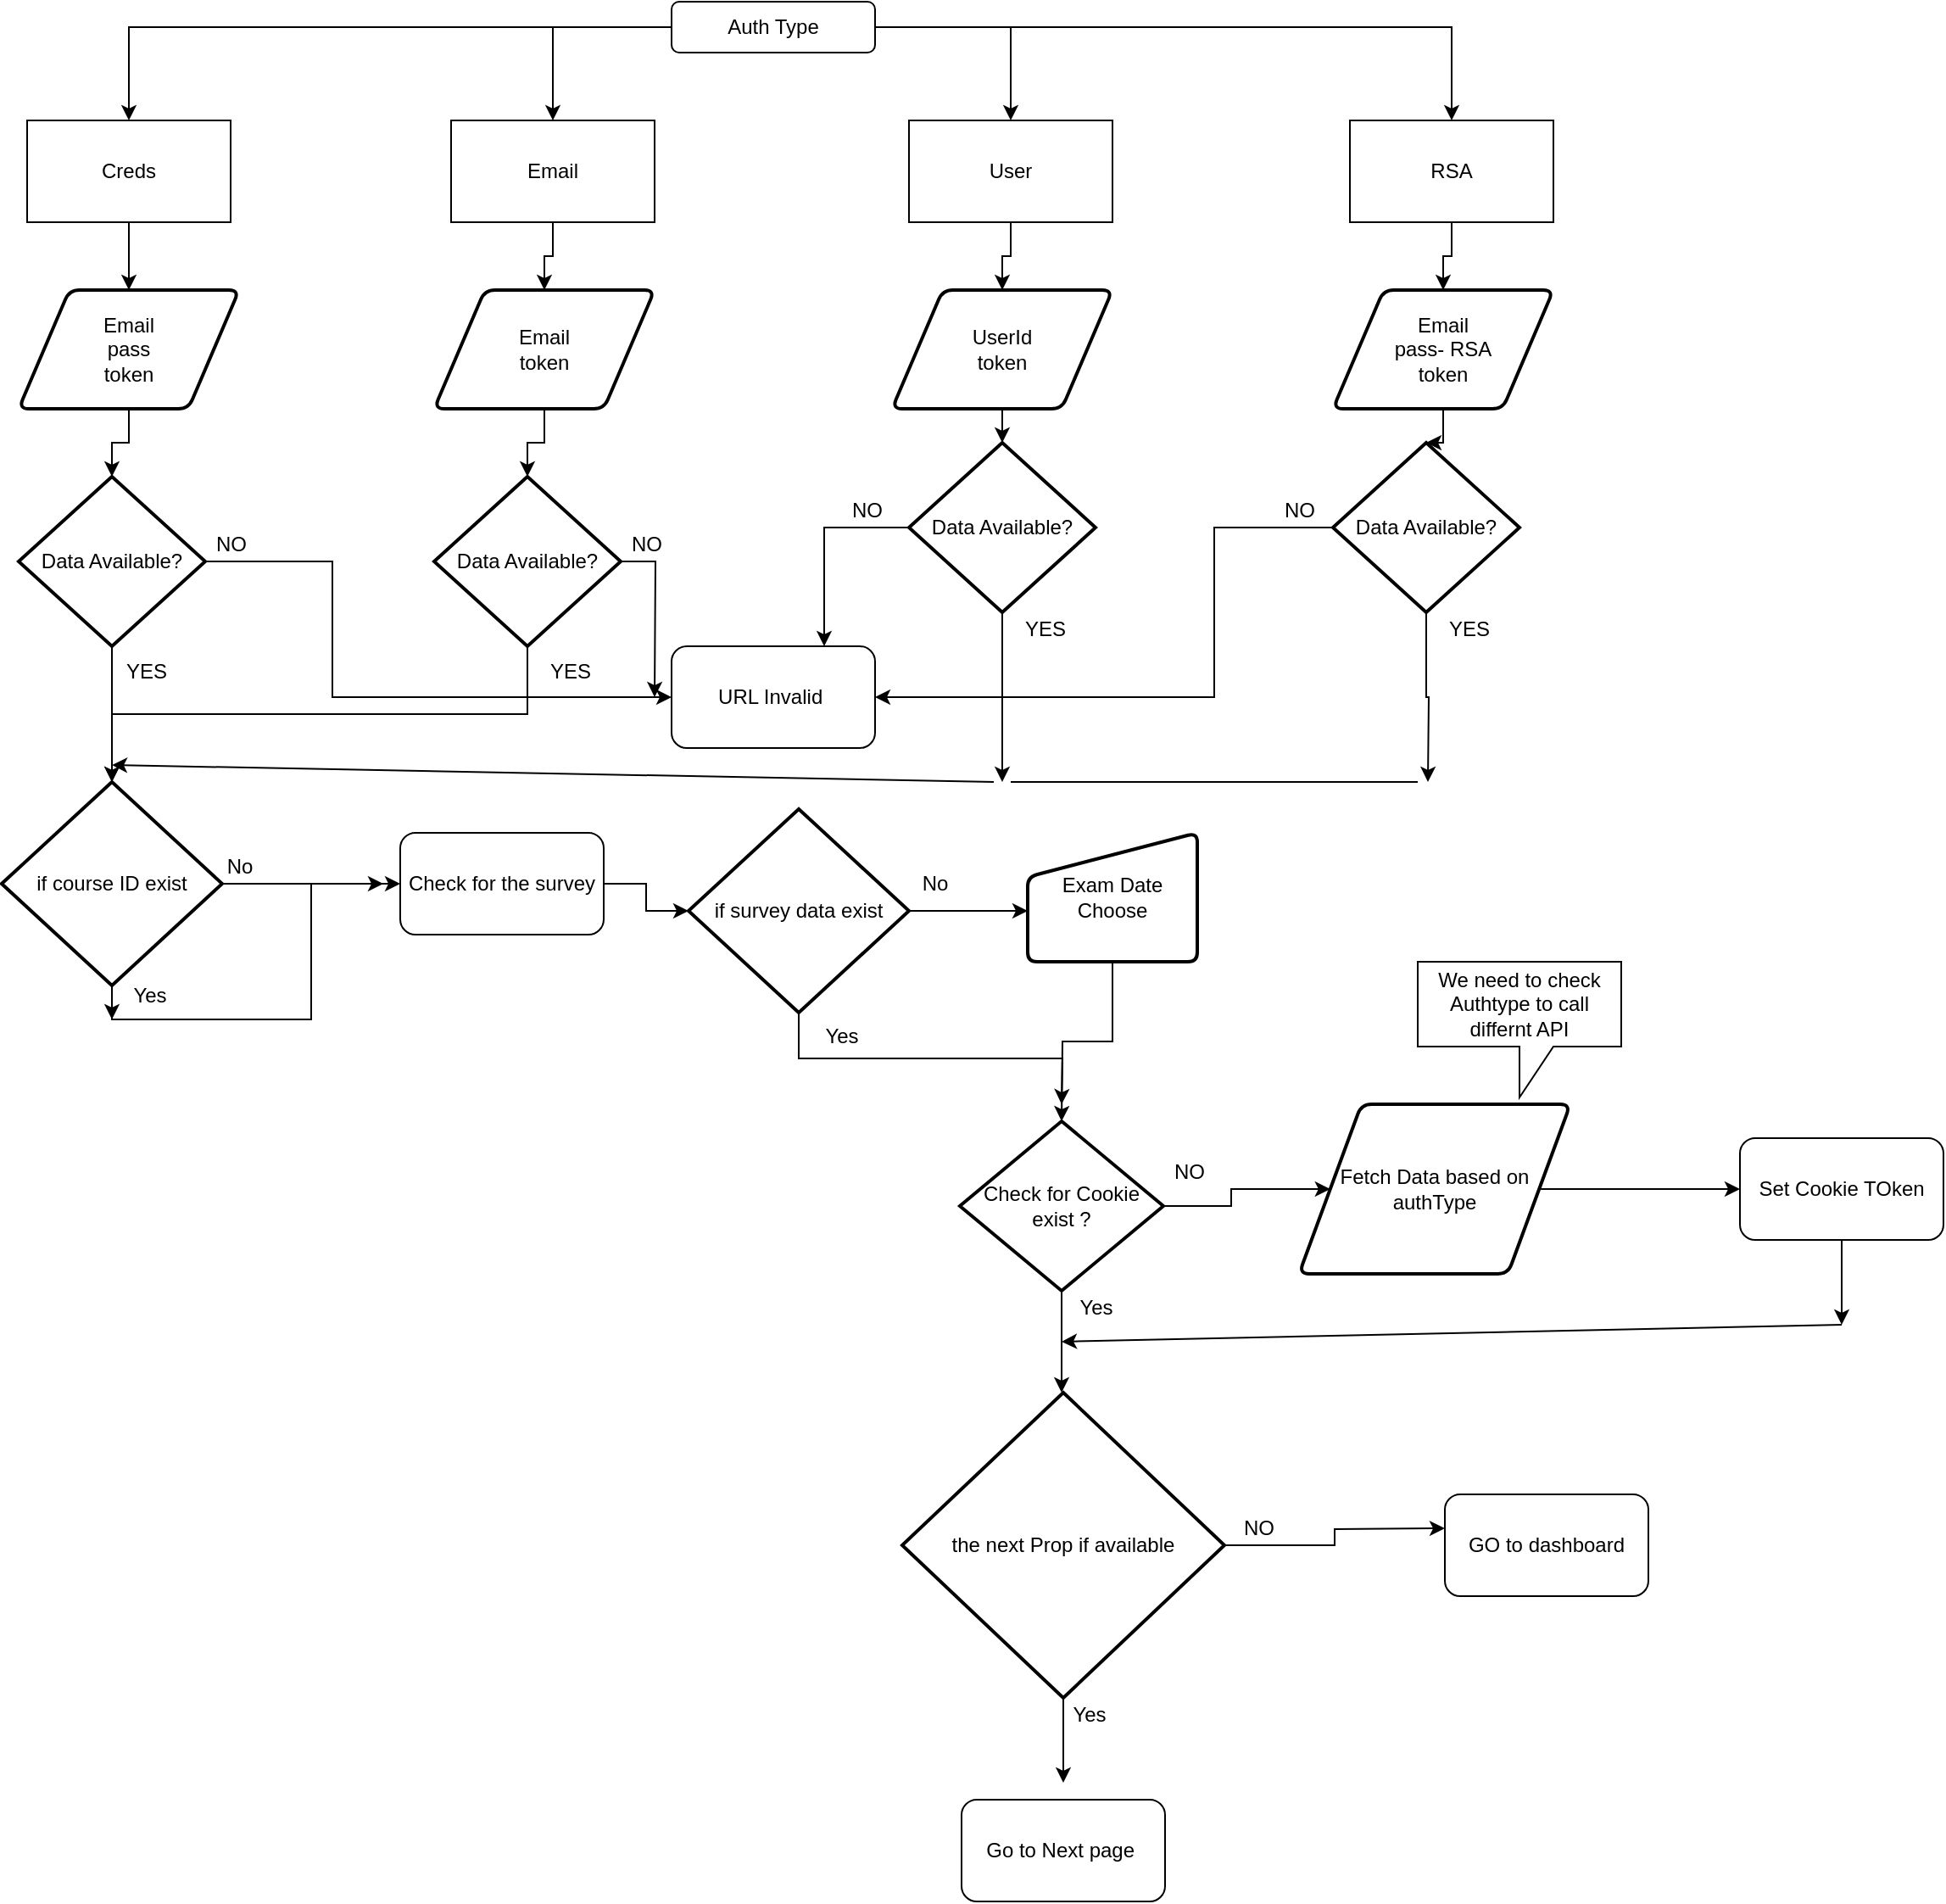 <mxfile version="13.6.4" type="github">
  <diagram name="Page-1" id="74e2e168-ea6b-b213-b513-2b3c1d86103e">
    <mxGraphModel dx="1635" dy="862" grid="1" gridSize="10" guides="1" tooltips="1" connect="1" arrows="1" fold="1" page="1" pageScale="1" pageWidth="850" pageHeight="1400" background="#ffffff" math="0" shadow="0">
      <root>
        <mxCell id="0" />
        <mxCell id="1" parent="0" />
        <mxCell id="xJg55t27PuIyZlP2slNI-10" style="edgeStyle=orthogonalEdgeStyle;rounded=0;orthogonalLoop=1;jettySize=auto;html=1;entryX=0.5;entryY=0;entryDx=0;entryDy=0;" edge="1" parent="1" source="xJg55t27PuIyZlP2slNI-3" target="xJg55t27PuIyZlP2slNI-4">
          <mxGeometry relative="1" as="geometry" />
        </mxCell>
        <mxCell id="xJg55t27PuIyZlP2slNI-11" style="edgeStyle=orthogonalEdgeStyle;rounded=0;orthogonalLoop=1;jettySize=auto;html=1;" edge="1" parent="1" source="xJg55t27PuIyZlP2slNI-3" target="xJg55t27PuIyZlP2slNI-6">
          <mxGeometry relative="1" as="geometry" />
        </mxCell>
        <mxCell id="xJg55t27PuIyZlP2slNI-12" style="edgeStyle=orthogonalEdgeStyle;rounded=0;orthogonalLoop=1;jettySize=auto;html=1;entryX=0.5;entryY=0;entryDx=0;entryDy=0;" edge="1" parent="1" source="xJg55t27PuIyZlP2slNI-3" target="xJg55t27PuIyZlP2slNI-9">
          <mxGeometry relative="1" as="geometry" />
        </mxCell>
        <mxCell id="xJg55t27PuIyZlP2slNI-13" style="edgeStyle=orthogonalEdgeStyle;rounded=0;orthogonalLoop=1;jettySize=auto;html=1;" edge="1" parent="1" source="xJg55t27PuIyZlP2slNI-3" target="xJg55t27PuIyZlP2slNI-8">
          <mxGeometry relative="1" as="geometry" />
        </mxCell>
        <mxCell id="xJg55t27PuIyZlP2slNI-3" value="Auth Type" style="rounded=1;whiteSpace=wrap;html=1;" vertex="1" parent="1">
          <mxGeometry x="480" y="20" width="120" height="30" as="geometry" />
        </mxCell>
        <mxCell id="xJg55t27PuIyZlP2slNI-15" style="edgeStyle=orthogonalEdgeStyle;rounded=0;orthogonalLoop=1;jettySize=auto;html=1;exitX=0.5;exitY=1;exitDx=0;exitDy=0;entryX=0.5;entryY=0;entryDx=0;entryDy=0;" edge="1" parent="1" source="xJg55t27PuIyZlP2slNI-4" target="xJg55t27PuIyZlP2slNI-14">
          <mxGeometry relative="1" as="geometry" />
        </mxCell>
        <mxCell id="xJg55t27PuIyZlP2slNI-4" value="Creds" style="rounded=0;whiteSpace=wrap;html=1;" vertex="1" parent="1">
          <mxGeometry x="100" y="90" width="120" height="60" as="geometry" />
        </mxCell>
        <mxCell id="xJg55t27PuIyZlP2slNI-19" style="edgeStyle=orthogonalEdgeStyle;rounded=0;orthogonalLoop=1;jettySize=auto;html=1;entryX=0.5;entryY=0;entryDx=0;entryDy=0;" edge="1" parent="1" source="xJg55t27PuIyZlP2slNI-6" target="xJg55t27PuIyZlP2slNI-16">
          <mxGeometry relative="1" as="geometry" />
        </mxCell>
        <mxCell id="xJg55t27PuIyZlP2slNI-6" value="Email" style="rounded=0;whiteSpace=wrap;html=1;" vertex="1" parent="1">
          <mxGeometry x="350" y="90" width="120" height="60" as="geometry" />
        </mxCell>
        <mxCell id="xJg55t27PuIyZlP2slNI-20" style="edgeStyle=orthogonalEdgeStyle;rounded=0;orthogonalLoop=1;jettySize=auto;html=1;" edge="1" parent="1" source="xJg55t27PuIyZlP2slNI-8" target="xJg55t27PuIyZlP2slNI-17">
          <mxGeometry relative="1" as="geometry">
            <mxPoint x="680" y="180" as="targetPoint" />
          </mxGeometry>
        </mxCell>
        <mxCell id="xJg55t27PuIyZlP2slNI-8" value="User" style="rounded=0;whiteSpace=wrap;html=1;" vertex="1" parent="1">
          <mxGeometry x="620" y="90" width="120" height="60" as="geometry" />
        </mxCell>
        <mxCell id="xJg55t27PuIyZlP2slNI-21" style="edgeStyle=orthogonalEdgeStyle;rounded=0;orthogonalLoop=1;jettySize=auto;html=1;entryX=0.5;entryY=0;entryDx=0;entryDy=0;" edge="1" parent="1" source="xJg55t27PuIyZlP2slNI-9" target="xJg55t27PuIyZlP2slNI-18">
          <mxGeometry relative="1" as="geometry" />
        </mxCell>
        <mxCell id="xJg55t27PuIyZlP2slNI-9" value="RSA" style="rounded=0;whiteSpace=wrap;html=1;" vertex="1" parent="1">
          <mxGeometry x="880" y="90" width="120" height="60" as="geometry" />
        </mxCell>
        <mxCell id="xJg55t27PuIyZlP2slNI-26" style="edgeStyle=orthogonalEdgeStyle;rounded=0;orthogonalLoop=1;jettySize=auto;html=1;entryX=0.5;entryY=0;entryDx=0;entryDy=0;entryPerimeter=0;" edge="1" parent="1" source="xJg55t27PuIyZlP2slNI-14" target="xJg55t27PuIyZlP2slNI-22">
          <mxGeometry relative="1" as="geometry" />
        </mxCell>
        <mxCell id="xJg55t27PuIyZlP2slNI-14" value="Email&lt;br&gt;pass&lt;br&gt;token" style="shape=parallelogram;html=1;strokeWidth=2;perimeter=parallelogramPerimeter;whiteSpace=wrap;rounded=1;arcSize=12;size=0.23;" vertex="1" parent="1">
          <mxGeometry x="95" y="190" width="130" height="70" as="geometry" />
        </mxCell>
        <mxCell id="xJg55t27PuIyZlP2slNI-27" style="edgeStyle=orthogonalEdgeStyle;rounded=0;orthogonalLoop=1;jettySize=auto;html=1;entryX=0.5;entryY=0;entryDx=0;entryDy=0;entryPerimeter=0;" edge="1" parent="1" source="xJg55t27PuIyZlP2slNI-16" target="xJg55t27PuIyZlP2slNI-23">
          <mxGeometry relative="1" as="geometry" />
        </mxCell>
        <mxCell id="xJg55t27PuIyZlP2slNI-16" value="Email&lt;br&gt;token" style="shape=parallelogram;html=1;strokeWidth=2;perimeter=parallelogramPerimeter;whiteSpace=wrap;rounded=1;arcSize=12;size=0.23;" vertex="1" parent="1">
          <mxGeometry x="340" y="190" width="130" height="70" as="geometry" />
        </mxCell>
        <mxCell id="xJg55t27PuIyZlP2slNI-28" style="edgeStyle=orthogonalEdgeStyle;rounded=0;orthogonalLoop=1;jettySize=auto;html=1;exitX=0.5;exitY=1;exitDx=0;exitDy=0;" edge="1" parent="1" source="xJg55t27PuIyZlP2slNI-17" target="xJg55t27PuIyZlP2slNI-24">
          <mxGeometry relative="1" as="geometry" />
        </mxCell>
        <mxCell id="xJg55t27PuIyZlP2slNI-17" value="UserId&lt;br&gt;token" style="shape=parallelogram;html=1;strokeWidth=2;perimeter=parallelogramPerimeter;whiteSpace=wrap;rounded=1;arcSize=12;size=0.23;" vertex="1" parent="1">
          <mxGeometry x="610" y="190" width="130" height="70" as="geometry" />
        </mxCell>
        <mxCell id="xJg55t27PuIyZlP2slNI-29" style="edgeStyle=orthogonalEdgeStyle;rounded=0;orthogonalLoop=1;jettySize=auto;html=1;exitX=0.5;exitY=1;exitDx=0;exitDy=0;" edge="1" parent="1" source="xJg55t27PuIyZlP2slNI-18" target="xJg55t27PuIyZlP2slNI-25">
          <mxGeometry relative="1" as="geometry" />
        </mxCell>
        <mxCell id="xJg55t27PuIyZlP2slNI-18" value="Email&lt;br&gt;pass- RSA&lt;br&gt;token" style="shape=parallelogram;html=1;strokeWidth=2;perimeter=parallelogramPerimeter;whiteSpace=wrap;rounded=1;arcSize=12;size=0.23;" vertex="1" parent="1">
          <mxGeometry x="870" y="190" width="130" height="70" as="geometry" />
        </mxCell>
        <mxCell id="xJg55t27PuIyZlP2slNI-30" style="edgeStyle=orthogonalEdgeStyle;rounded=0;orthogonalLoop=1;jettySize=auto;html=1;" edge="1" parent="1" source="xJg55t27PuIyZlP2slNI-22" target="xJg55t27PuIyZlP2slNI-31">
          <mxGeometry relative="1" as="geometry">
            <mxPoint x="310" y="510" as="targetPoint" />
            <Array as="points">
              <mxPoint x="280" y="350" />
              <mxPoint x="280" y="430" />
            </Array>
          </mxGeometry>
        </mxCell>
        <mxCell id="xJg55t27PuIyZlP2slNI-43" style="edgeStyle=orthogonalEdgeStyle;rounded=0;orthogonalLoop=1;jettySize=auto;html=1;" edge="1" parent="1" source="xJg55t27PuIyZlP2slNI-22">
          <mxGeometry relative="1" as="geometry">
            <mxPoint x="150" y="480" as="targetPoint" />
          </mxGeometry>
        </mxCell>
        <mxCell id="xJg55t27PuIyZlP2slNI-22" value="Data Available?" style="strokeWidth=2;html=1;shape=mxgraph.flowchart.decision;whiteSpace=wrap;" vertex="1" parent="1">
          <mxGeometry x="95" y="300" width="110" height="100" as="geometry" />
        </mxCell>
        <mxCell id="xJg55t27PuIyZlP2slNI-39" style="edgeStyle=orthogonalEdgeStyle;rounded=0;orthogonalLoop=1;jettySize=auto;html=1;exitX=1;exitY=0.5;exitDx=0;exitDy=0;exitPerimeter=0;" edge="1" parent="1" source="xJg55t27PuIyZlP2slNI-23">
          <mxGeometry relative="1" as="geometry">
            <mxPoint x="470" y="430" as="targetPoint" />
          </mxGeometry>
        </mxCell>
        <mxCell id="xJg55t27PuIyZlP2slNI-44" style="edgeStyle=orthogonalEdgeStyle;rounded=0;orthogonalLoop=1;jettySize=auto;html=1;exitX=0.5;exitY=1;exitDx=0;exitDy=0;exitPerimeter=0;" edge="1" parent="1" source="xJg55t27PuIyZlP2slNI-23" target="xJg55t27PuIyZlP2slNI-42">
          <mxGeometry relative="1" as="geometry" />
        </mxCell>
        <mxCell id="xJg55t27PuIyZlP2slNI-23" value="Data Available?" style="strokeWidth=2;html=1;shape=mxgraph.flowchart.decision;whiteSpace=wrap;" vertex="1" parent="1">
          <mxGeometry x="340" y="300" width="110" height="100" as="geometry" />
        </mxCell>
        <mxCell id="xJg55t27PuIyZlP2slNI-33" style="edgeStyle=orthogonalEdgeStyle;rounded=0;orthogonalLoop=1;jettySize=auto;html=1;exitX=0;exitY=0.5;exitDx=0;exitDy=0;exitPerimeter=0;entryX=0.75;entryY=0;entryDx=0;entryDy=0;" edge="1" parent="1" source="xJg55t27PuIyZlP2slNI-24" target="xJg55t27PuIyZlP2slNI-31">
          <mxGeometry relative="1" as="geometry" />
        </mxCell>
        <mxCell id="xJg55t27PuIyZlP2slNI-46" style="edgeStyle=orthogonalEdgeStyle;rounded=0;orthogonalLoop=1;jettySize=auto;html=1;" edge="1" parent="1" source="xJg55t27PuIyZlP2slNI-24">
          <mxGeometry relative="1" as="geometry">
            <mxPoint x="675" y="480" as="targetPoint" />
          </mxGeometry>
        </mxCell>
        <mxCell id="xJg55t27PuIyZlP2slNI-24" value="Data Available?" style="strokeWidth=2;html=1;shape=mxgraph.flowchart.decision;whiteSpace=wrap;" vertex="1" parent="1">
          <mxGeometry x="620" y="280" width="110" height="100" as="geometry" />
        </mxCell>
        <mxCell id="xJg55t27PuIyZlP2slNI-34" style="edgeStyle=orthogonalEdgeStyle;rounded=0;orthogonalLoop=1;jettySize=auto;html=1;exitX=0;exitY=0.5;exitDx=0;exitDy=0;exitPerimeter=0;entryX=1;entryY=0.5;entryDx=0;entryDy=0;" edge="1" parent="1" source="xJg55t27PuIyZlP2slNI-25" target="xJg55t27PuIyZlP2slNI-31">
          <mxGeometry relative="1" as="geometry">
            <Array as="points">
              <mxPoint x="800" y="330" />
              <mxPoint x="800" y="430" />
            </Array>
          </mxGeometry>
        </mxCell>
        <mxCell id="xJg55t27PuIyZlP2slNI-51" style="edgeStyle=orthogonalEdgeStyle;rounded=0;orthogonalLoop=1;jettySize=auto;html=1;" edge="1" parent="1" source="xJg55t27PuIyZlP2slNI-25">
          <mxGeometry relative="1" as="geometry">
            <mxPoint x="926" y="480" as="targetPoint" />
          </mxGeometry>
        </mxCell>
        <mxCell id="xJg55t27PuIyZlP2slNI-25" value="Data Available?" style="strokeWidth=2;html=1;shape=mxgraph.flowchart.decision;whiteSpace=wrap;" vertex="1" parent="1">
          <mxGeometry x="870" y="280" width="110" height="100" as="geometry" />
        </mxCell>
        <mxCell id="xJg55t27PuIyZlP2slNI-31" value="URL Invalid&amp;nbsp;" style="rounded=1;whiteSpace=wrap;html=1;" vertex="1" parent="1">
          <mxGeometry x="480" y="400" width="120" height="60" as="geometry" />
        </mxCell>
        <mxCell id="xJg55t27PuIyZlP2slNI-36" value="NO" style="text;html=1;align=center;verticalAlign=middle;resizable=0;points=[];autosize=1;" vertex="1" parent="1">
          <mxGeometry x="835" y="310" width="30" height="20" as="geometry" />
        </mxCell>
        <mxCell id="xJg55t27PuIyZlP2slNI-37" value="NO" style="text;html=1;align=center;verticalAlign=middle;resizable=0;points=[];autosize=1;" vertex="1" parent="1">
          <mxGeometry x="580" y="310" width="30" height="20" as="geometry" />
        </mxCell>
        <mxCell id="xJg55t27PuIyZlP2slNI-38" value="NO" style="text;html=1;align=center;verticalAlign=middle;resizable=0;points=[];autosize=1;" vertex="1" parent="1">
          <mxGeometry x="450" y="330" width="30" height="20" as="geometry" />
        </mxCell>
        <mxCell id="xJg55t27PuIyZlP2slNI-40" value="NO" style="text;html=1;align=center;verticalAlign=middle;resizable=0;points=[];autosize=1;" vertex="1" parent="1">
          <mxGeometry x="205" y="330" width="30" height="20" as="geometry" />
        </mxCell>
        <mxCell id="xJg55t27PuIyZlP2slNI-54" style="edgeStyle=orthogonalEdgeStyle;rounded=0;orthogonalLoop=1;jettySize=auto;html=1;" edge="1" parent="1" source="xJg55t27PuIyZlP2slNI-42">
          <mxGeometry relative="1" as="geometry">
            <mxPoint x="150" y="620" as="targetPoint" />
          </mxGeometry>
        </mxCell>
        <mxCell id="xJg55t27PuIyZlP2slNI-56" style="edgeStyle=orthogonalEdgeStyle;rounded=0;orthogonalLoop=1;jettySize=auto;html=1;" edge="1" parent="1" source="xJg55t27PuIyZlP2slNI-42">
          <mxGeometry relative="1" as="geometry">
            <mxPoint x="310" y="540" as="targetPoint" />
          </mxGeometry>
        </mxCell>
        <mxCell id="xJg55t27PuIyZlP2slNI-64" style="edgeStyle=orthogonalEdgeStyle;rounded=0;orthogonalLoop=1;jettySize=auto;html=1;exitX=0.5;exitY=1;exitDx=0;exitDy=0;exitPerimeter=0;" edge="1" parent="1" source="xJg55t27PuIyZlP2slNI-42" target="xJg55t27PuIyZlP2slNI-62">
          <mxGeometry relative="1" as="geometry" />
        </mxCell>
        <mxCell id="xJg55t27PuIyZlP2slNI-42" value="if course ID exist" style="strokeWidth=2;html=1;shape=mxgraph.flowchart.decision;whiteSpace=wrap;" vertex="1" parent="1">
          <mxGeometry x="85" y="480" width="130" height="120" as="geometry" />
        </mxCell>
        <mxCell id="xJg55t27PuIyZlP2slNI-48" value="YES" style="text;html=1;align=center;verticalAlign=middle;resizable=0;points=[];autosize=1;" vertex="1" parent="1">
          <mxGeometry x="150" y="405" width="40" height="20" as="geometry" />
        </mxCell>
        <mxCell id="xJg55t27PuIyZlP2slNI-49" value="YES" style="text;html=1;align=center;verticalAlign=middle;resizable=0;points=[];autosize=1;" vertex="1" parent="1">
          <mxGeometry x="400" y="405" width="40" height="20" as="geometry" />
        </mxCell>
        <mxCell id="xJg55t27PuIyZlP2slNI-50" value="YES" style="text;html=1;align=center;verticalAlign=middle;resizable=0;points=[];autosize=1;" vertex="1" parent="1">
          <mxGeometry x="680" y="380" width="40" height="20" as="geometry" />
        </mxCell>
        <mxCell id="xJg55t27PuIyZlP2slNI-52" value="YES" style="text;html=1;align=center;verticalAlign=middle;resizable=0;points=[];autosize=1;" vertex="1" parent="1">
          <mxGeometry x="930" y="380" width="40" height="20" as="geometry" />
        </mxCell>
        <mxCell id="xJg55t27PuIyZlP2slNI-55" value="Yes" style="text;html=1;align=center;verticalAlign=middle;resizable=0;points=[];autosize=1;" vertex="1" parent="1">
          <mxGeometry x="152" y="596" width="40" height="20" as="geometry" />
        </mxCell>
        <mxCell id="xJg55t27PuIyZlP2slNI-57" value="No" style="text;html=1;align=center;verticalAlign=middle;resizable=0;points=[];autosize=1;" vertex="1" parent="1">
          <mxGeometry x="210" y="520" width="30" height="20" as="geometry" />
        </mxCell>
        <mxCell id="xJg55t27PuIyZlP2slNI-59" value="" style="endArrow=classic;html=1;" edge="1" parent="1">
          <mxGeometry width="50" height="50" relative="1" as="geometry">
            <mxPoint x="670" y="480" as="sourcePoint" />
            <mxPoint x="150" y="470" as="targetPoint" />
          </mxGeometry>
        </mxCell>
        <mxCell id="xJg55t27PuIyZlP2slNI-61" value="" style="endArrow=none;html=1;" edge="1" parent="1">
          <mxGeometry width="50" height="50" relative="1" as="geometry">
            <mxPoint x="680" y="480" as="sourcePoint" />
            <mxPoint x="920" y="480" as="targetPoint" />
          </mxGeometry>
        </mxCell>
        <mxCell id="xJg55t27PuIyZlP2slNI-66" style="edgeStyle=orthogonalEdgeStyle;rounded=0;orthogonalLoop=1;jettySize=auto;html=1;entryX=0;entryY=0.5;entryDx=0;entryDy=0;entryPerimeter=0;" edge="1" parent="1" source="xJg55t27PuIyZlP2slNI-62" target="xJg55t27PuIyZlP2slNI-65">
          <mxGeometry relative="1" as="geometry" />
        </mxCell>
        <mxCell id="xJg55t27PuIyZlP2slNI-62" value="Check for the survey" style="rounded=1;whiteSpace=wrap;html=1;" vertex="1" parent="1">
          <mxGeometry x="320" y="510" width="120" height="60" as="geometry" />
        </mxCell>
        <mxCell id="xJg55t27PuIyZlP2slNI-67" style="edgeStyle=orthogonalEdgeStyle;rounded=0;orthogonalLoop=1;jettySize=auto;html=1;exitX=1;exitY=0.5;exitDx=0;exitDy=0;exitPerimeter=0;" edge="1" parent="1" source="xJg55t27PuIyZlP2slNI-65">
          <mxGeometry relative="1" as="geometry">
            <mxPoint x="690" y="556" as="targetPoint" />
          </mxGeometry>
        </mxCell>
        <mxCell id="xJg55t27PuIyZlP2slNI-68" style="edgeStyle=orthogonalEdgeStyle;rounded=0;orthogonalLoop=1;jettySize=auto;html=1;exitX=0.5;exitY=1;exitDx=0;exitDy=0;exitPerimeter=0;" edge="1" parent="1" source="xJg55t27PuIyZlP2slNI-65">
          <mxGeometry relative="1" as="geometry">
            <mxPoint x="710" y="670" as="targetPoint" />
          </mxGeometry>
        </mxCell>
        <mxCell id="xJg55t27PuIyZlP2slNI-65" value="if survey data exist" style="strokeWidth=2;html=1;shape=mxgraph.flowchart.decision;whiteSpace=wrap;" vertex="1" parent="1">
          <mxGeometry x="490" y="496" width="130" height="120" as="geometry" />
        </mxCell>
        <mxCell id="xJg55t27PuIyZlP2slNI-69" value="Yes" style="text;html=1;align=center;verticalAlign=middle;resizable=0;points=[];autosize=1;" vertex="1" parent="1">
          <mxGeometry x="560" y="620" width="40" height="20" as="geometry" />
        </mxCell>
        <mxCell id="xJg55t27PuIyZlP2slNI-70" value="No" style="text;html=1;align=center;verticalAlign=middle;resizable=0;points=[];autosize=1;" vertex="1" parent="1">
          <mxGeometry x="620" y="530" width="30" height="20" as="geometry" />
        </mxCell>
        <mxCell id="xJg55t27PuIyZlP2slNI-82" style="edgeStyle=orthogonalEdgeStyle;rounded=0;orthogonalLoop=1;jettySize=auto;html=1;" edge="1" parent="1" source="xJg55t27PuIyZlP2slNI-71">
          <mxGeometry relative="1" as="geometry">
            <mxPoint x="710" y="680" as="targetPoint" />
          </mxGeometry>
        </mxCell>
        <mxCell id="xJg55t27PuIyZlP2slNI-71" value="Exam Date Choose" style="html=1;strokeWidth=2;shape=manualInput;whiteSpace=wrap;rounded=1;size=26;arcSize=11;" vertex="1" parent="1">
          <mxGeometry x="690" y="510" width="100" height="76" as="geometry" />
        </mxCell>
        <mxCell id="xJg55t27PuIyZlP2slNI-81" value="" style="group" vertex="1" connectable="0" parent="1">
          <mxGeometry x="616" y="840" width="440" height="300" as="geometry" />
        </mxCell>
        <mxCell id="xJg55t27PuIyZlP2slNI-74" style="edgeStyle=orthogonalEdgeStyle;rounded=0;orthogonalLoop=1;jettySize=auto;html=1;exitX=0.5;exitY=1;exitDx=0;exitDy=0;exitPerimeter=0;" edge="1" parent="xJg55t27PuIyZlP2slNI-81" source="xJg55t27PuIyZlP2slNI-72">
          <mxGeometry relative="1" as="geometry">
            <mxPoint x="95" y="230" as="targetPoint" />
          </mxGeometry>
        </mxCell>
        <mxCell id="xJg55t27PuIyZlP2slNI-76" style="edgeStyle=orthogonalEdgeStyle;rounded=0;orthogonalLoop=1;jettySize=auto;html=1;exitX=1;exitY=0.5;exitDx=0;exitDy=0;exitPerimeter=0;" edge="1" parent="xJg55t27PuIyZlP2slNI-81" source="xJg55t27PuIyZlP2slNI-72">
          <mxGeometry relative="1" as="geometry">
            <mxPoint x="320" y="80" as="targetPoint" />
          </mxGeometry>
        </mxCell>
        <mxCell id="xJg55t27PuIyZlP2slNI-80" value="" style="group" vertex="1" connectable="0" parent="xJg55t27PuIyZlP2slNI-81">
          <mxGeometry width="440" height="300" as="geometry" />
        </mxCell>
        <mxCell id="xJg55t27PuIyZlP2slNI-72" value="the next Prop if available" style="strokeWidth=2;html=1;shape=mxgraph.flowchart.decision;whiteSpace=wrap;" vertex="1" parent="xJg55t27PuIyZlP2slNI-80">
          <mxGeometry width="190" height="180" as="geometry" />
        </mxCell>
        <mxCell id="xJg55t27PuIyZlP2slNI-75" value="Yes" style="text;html=1;align=center;verticalAlign=middle;resizable=0;points=[];autosize=1;" vertex="1" parent="xJg55t27PuIyZlP2slNI-80">
          <mxGeometry x="90" y="180" width="40" height="20" as="geometry" />
        </mxCell>
        <mxCell id="xJg55t27PuIyZlP2slNI-77" value="NO" style="text;html=1;align=center;verticalAlign=middle;resizable=0;points=[];autosize=1;" vertex="1" parent="xJg55t27PuIyZlP2slNI-80">
          <mxGeometry x="195" y="70" width="30" height="20" as="geometry" />
        </mxCell>
        <mxCell id="xJg55t27PuIyZlP2slNI-78" value="GO to dashboard" style="rounded=1;whiteSpace=wrap;html=1;" vertex="1" parent="xJg55t27PuIyZlP2slNI-80">
          <mxGeometry x="320" y="60" width="120" height="60" as="geometry" />
        </mxCell>
        <mxCell id="xJg55t27PuIyZlP2slNI-79" value="Go to Next page&amp;nbsp;" style="rounded=1;whiteSpace=wrap;html=1;" vertex="1" parent="xJg55t27PuIyZlP2slNI-80">
          <mxGeometry x="35" y="240" width="120" height="60" as="geometry" />
        </mxCell>
        <mxCell id="xJg55t27PuIyZlP2slNI-85" style="edgeStyle=orthogonalEdgeStyle;rounded=0;orthogonalLoop=1;jettySize=auto;html=1;" edge="1" parent="1" source="xJg55t27PuIyZlP2slNI-83">
          <mxGeometry relative="1" as="geometry">
            <mxPoint x="710" y="840" as="targetPoint" />
          </mxGeometry>
        </mxCell>
        <mxCell id="xJg55t27PuIyZlP2slNI-95" style="edgeStyle=orthogonalEdgeStyle;rounded=0;orthogonalLoop=1;jettySize=auto;html=1;" edge="1" parent="1" source="xJg55t27PuIyZlP2slNI-83" target="xJg55t27PuIyZlP2slNI-89">
          <mxGeometry relative="1" as="geometry" />
        </mxCell>
        <mxCell id="xJg55t27PuIyZlP2slNI-83" value="Check for Cookie&lt;br&gt;exist ?" style="strokeWidth=2;html=1;shape=mxgraph.flowchart.decision;whiteSpace=wrap;" vertex="1" parent="1">
          <mxGeometry x="650" y="680" width="120" height="100" as="geometry" />
        </mxCell>
        <mxCell id="xJg55t27PuIyZlP2slNI-87" value="Yes" style="text;html=1;align=center;verticalAlign=middle;resizable=0;points=[];autosize=1;" vertex="1" parent="1">
          <mxGeometry x="710" y="780" width="40" height="20" as="geometry" />
        </mxCell>
        <mxCell id="xJg55t27PuIyZlP2slNI-88" value="NO" style="text;html=1;align=center;verticalAlign=middle;resizable=0;points=[];autosize=1;" vertex="1" parent="1">
          <mxGeometry x="770" y="700" width="30" height="20" as="geometry" />
        </mxCell>
        <mxCell id="xJg55t27PuIyZlP2slNI-90" style="edgeStyle=orthogonalEdgeStyle;rounded=0;orthogonalLoop=1;jettySize=auto;html=1;" edge="1" parent="1" source="xJg55t27PuIyZlP2slNI-89">
          <mxGeometry relative="1" as="geometry">
            <mxPoint x="1110" y="720" as="targetPoint" />
          </mxGeometry>
        </mxCell>
        <mxCell id="xJg55t27PuIyZlP2slNI-89" value="Fetch Data based on authType" style="shape=parallelogram;html=1;strokeWidth=2;perimeter=parallelogramPerimeter;whiteSpace=wrap;rounded=1;arcSize=12;size=0.23;" vertex="1" parent="1">
          <mxGeometry x="850" y="670" width="160" height="100" as="geometry" />
        </mxCell>
        <mxCell id="xJg55t27PuIyZlP2slNI-92" style="edgeStyle=orthogonalEdgeStyle;rounded=0;orthogonalLoop=1;jettySize=auto;html=1;" edge="1" parent="1" source="xJg55t27PuIyZlP2slNI-91">
          <mxGeometry relative="1" as="geometry">
            <mxPoint x="1170" y="800" as="targetPoint" />
          </mxGeometry>
        </mxCell>
        <mxCell id="xJg55t27PuIyZlP2slNI-91" value="Set Cookie TOken" style="rounded=1;whiteSpace=wrap;html=1;" vertex="1" parent="1">
          <mxGeometry x="1110" y="690" width="120" height="60" as="geometry" />
        </mxCell>
        <mxCell id="xJg55t27PuIyZlP2slNI-93" value="" style="endArrow=classic;html=1;" edge="1" parent="1">
          <mxGeometry width="50" height="50" relative="1" as="geometry">
            <mxPoint x="1170" y="800" as="sourcePoint" />
            <mxPoint x="710" y="810" as="targetPoint" />
          </mxGeometry>
        </mxCell>
        <mxCell id="xJg55t27PuIyZlP2slNI-94" value="We need to check Authtype to call differnt API" style="shape=callout;whiteSpace=wrap;html=1;perimeter=calloutPerimeter;" vertex="1" parent="1">
          <mxGeometry x="920" y="586" width="120" height="80" as="geometry" />
        </mxCell>
      </root>
    </mxGraphModel>
  </diagram>
</mxfile>
